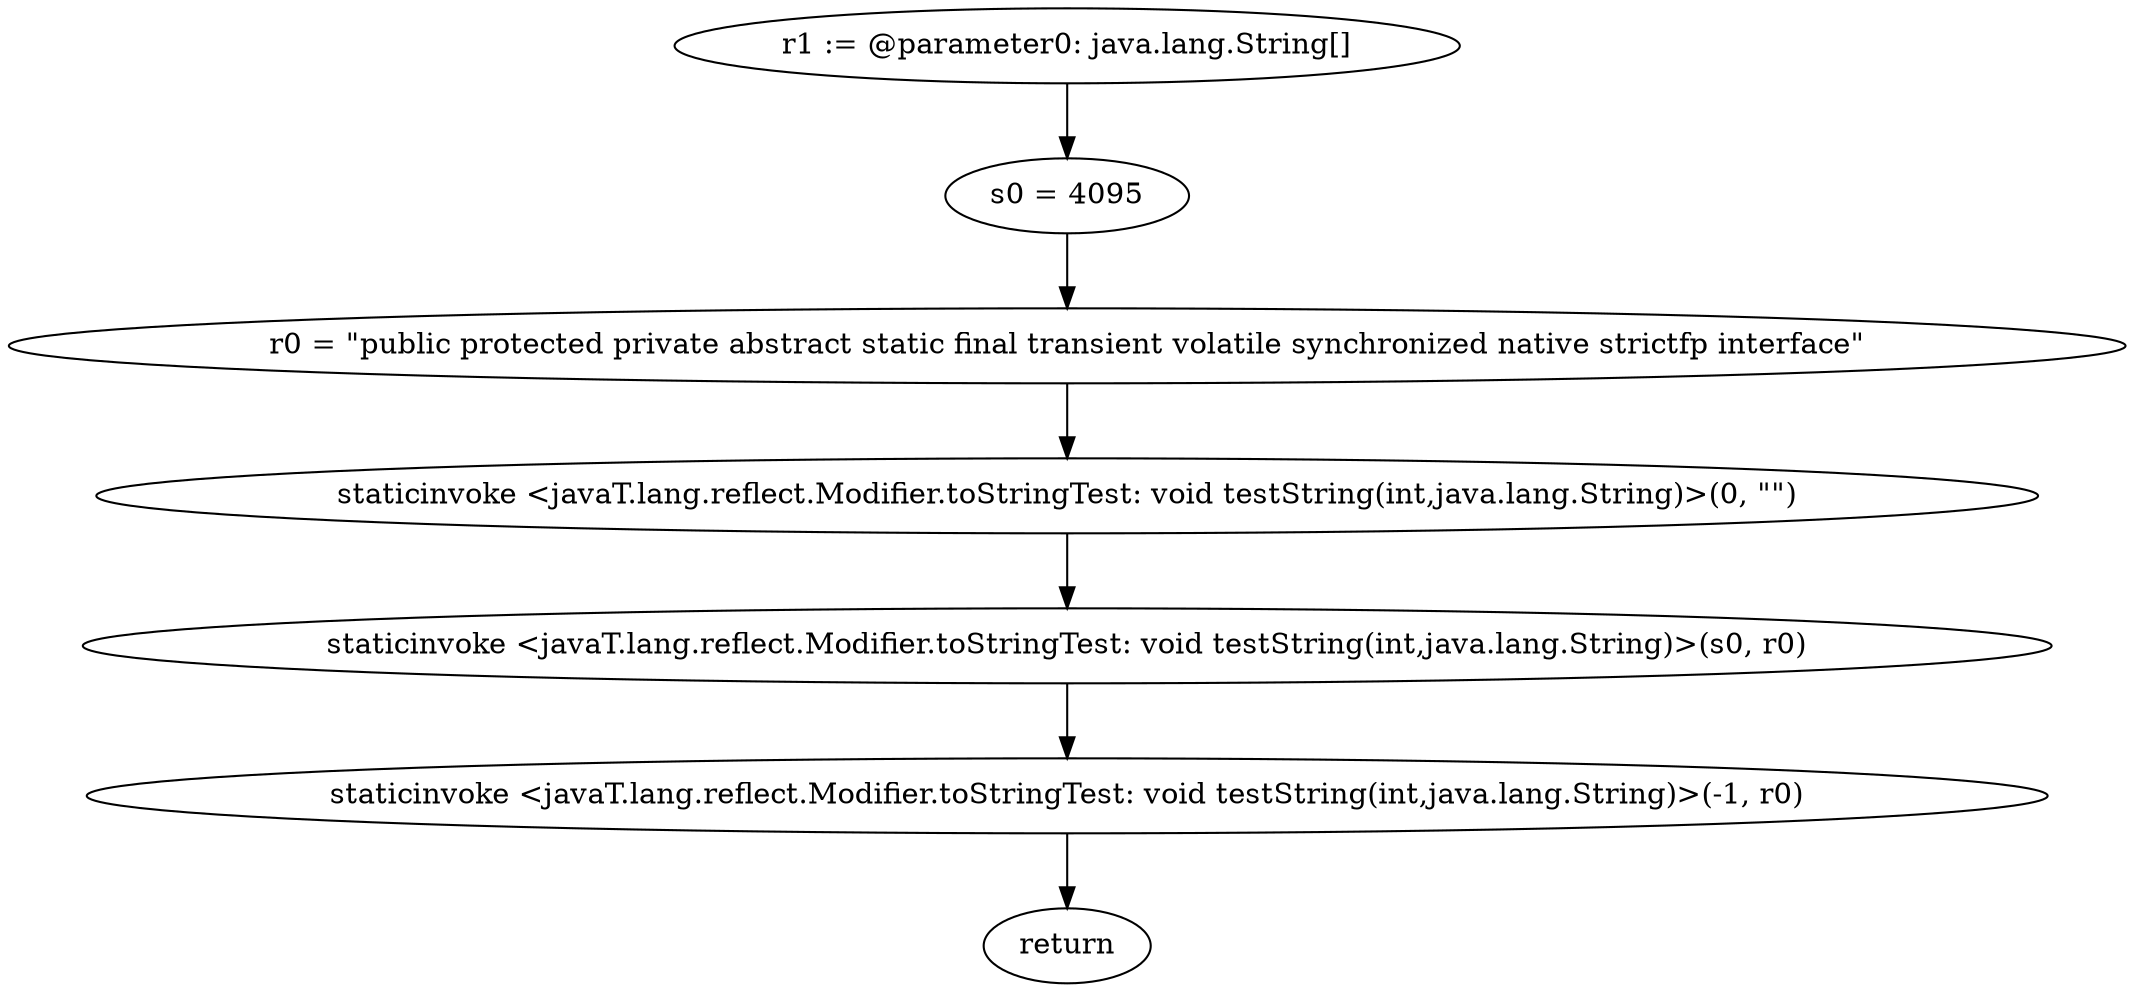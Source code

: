 digraph "unitGraph" {
    "r1 := @parameter0: java.lang.String[]"
    "s0 = 4095"
    "r0 = \"public protected private abstract static final transient volatile synchronized native strictfp interface\""
    "staticinvoke <javaT.lang.reflect.Modifier.toStringTest: void testString(int,java.lang.String)>(0, \"\")"
    "staticinvoke <javaT.lang.reflect.Modifier.toStringTest: void testString(int,java.lang.String)>(s0, r0)"
    "staticinvoke <javaT.lang.reflect.Modifier.toStringTest: void testString(int,java.lang.String)>(-1, r0)"
    "return"
    "r1 := @parameter0: java.lang.String[]"->"s0 = 4095";
    "s0 = 4095"->"r0 = \"public protected private abstract static final transient volatile synchronized native strictfp interface\"";
    "r0 = \"public protected private abstract static final transient volatile synchronized native strictfp interface\""->"staticinvoke <javaT.lang.reflect.Modifier.toStringTest: void testString(int,java.lang.String)>(0, \"\")";
    "staticinvoke <javaT.lang.reflect.Modifier.toStringTest: void testString(int,java.lang.String)>(0, \"\")"->"staticinvoke <javaT.lang.reflect.Modifier.toStringTest: void testString(int,java.lang.String)>(s0, r0)";
    "staticinvoke <javaT.lang.reflect.Modifier.toStringTest: void testString(int,java.lang.String)>(s0, r0)"->"staticinvoke <javaT.lang.reflect.Modifier.toStringTest: void testString(int,java.lang.String)>(-1, r0)";
    "staticinvoke <javaT.lang.reflect.Modifier.toStringTest: void testString(int,java.lang.String)>(-1, r0)"->"return";
}
